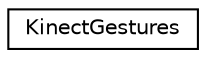 digraph "Graphical Class Hierarchy"
{
  edge [fontname="Helvetica",fontsize="10",labelfontname="Helvetica",labelfontsize="10"];
  node [fontname="Helvetica",fontsize="10",shape=record];
  rankdir="LR";
  Node0 [label="KinectGestures",height=0.2,width=0.4,color="black", fillcolor="white", style="filled",URL="$class_kinect_gestures.html"];
}
